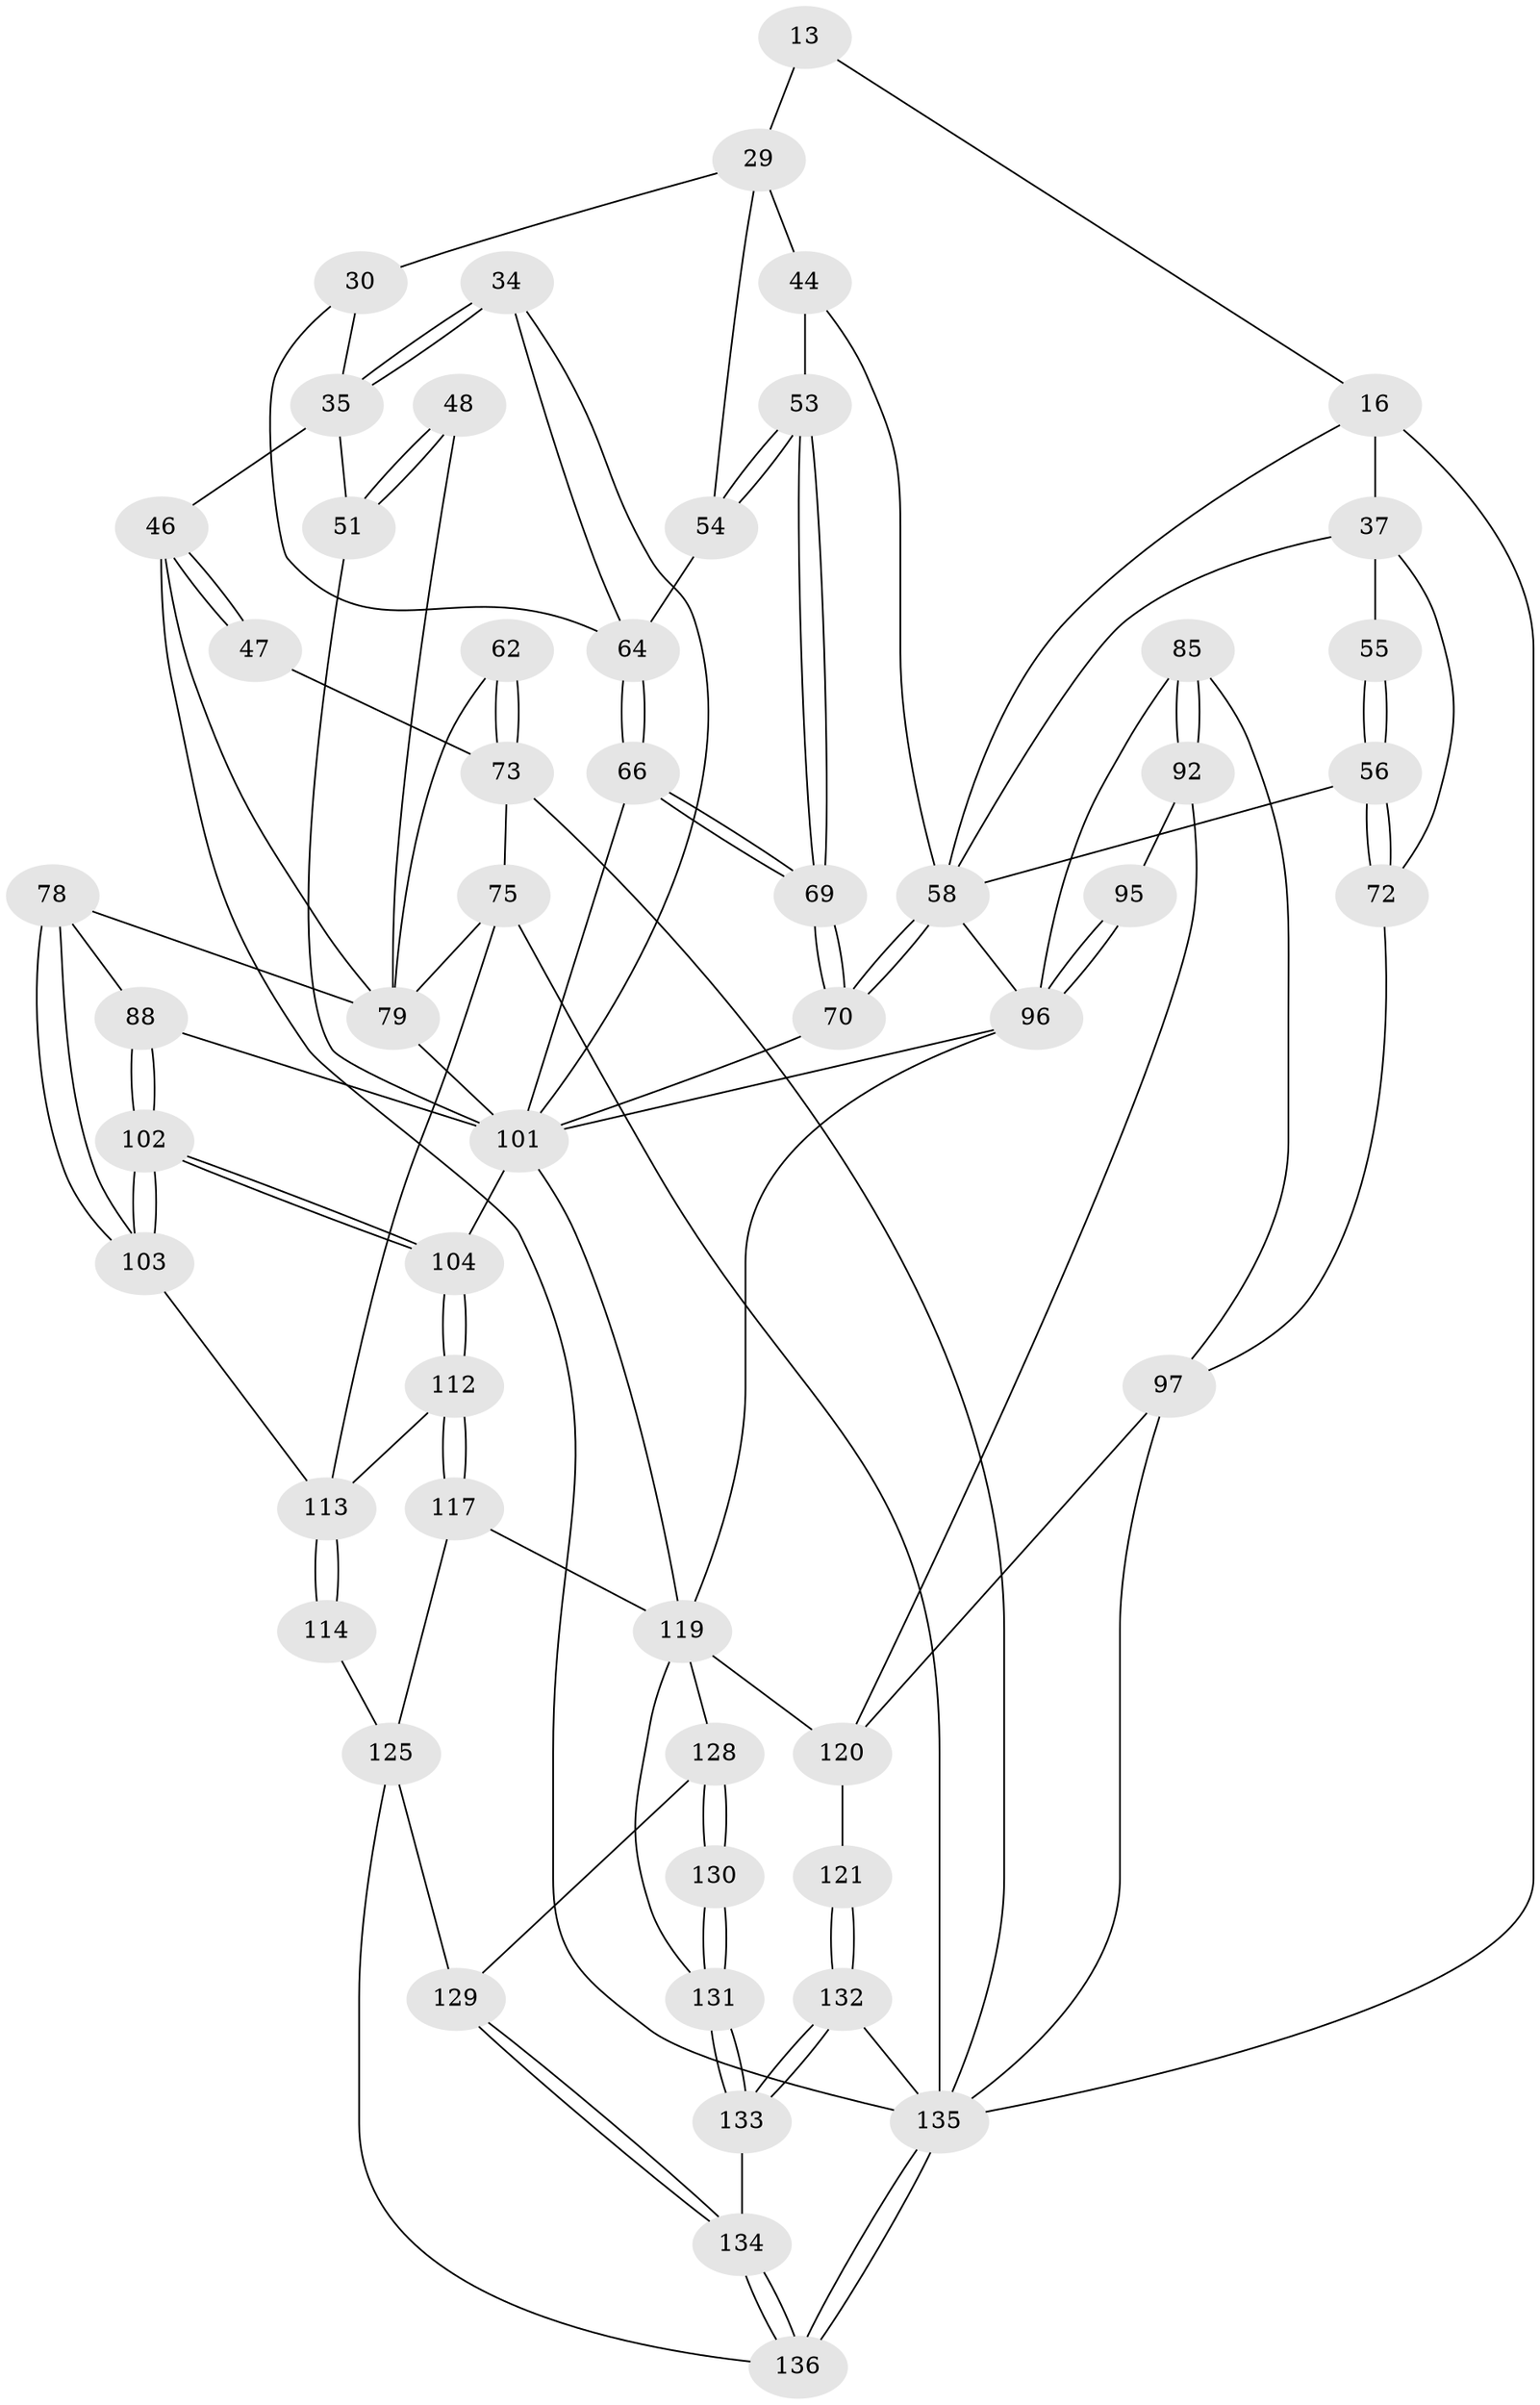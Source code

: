// original degree distribution, {3: 0.014705882352941176, 5: 0.5294117647058824, 4: 0.23529411764705882, 6: 0.22058823529411764}
// Generated by graph-tools (version 1.1) at 2025/05/03/04/25 22:05:35]
// undirected, 54 vertices, 122 edges
graph export_dot {
graph [start="1"]
  node [color=gray90,style=filled];
  13 [pos="+0.6365290250279845+0",super="+8"];
  16 [pos="+1+0",super="+15+14+2"];
  29 [pos="+0.5249340504275928+0.12947603181815537",super="+19+25"];
  30 [pos="+0.42035204571795604+0.1655500762110817",super="+10"];
  34 [pos="+0.41269981549926266+0.27203719418490435"];
  35 [pos="+0.3337778710480649+0.15972102017218923",super="+20"];
  37 [pos="+0.9625889653337961+0.2704012095848496",super="+26+27+36"];
  44 [pos="+0.6744017187988238+0.29589469166265747",super="+24+23"];
  46 [pos="+0.182331488653111+0.24306700891572727",super="+21+7"];
  47 [pos="+0.1616735724004584+0.25795858252258025"];
  48 [pos="+0.2571883426375391+0.24139691002821625"];
  51 [pos="+0.31362703190941005+0.2894063303887954",super="+38+39"];
  53 [pos="+0.5971755857319259+0.2966036699289148",super="+45"];
  54 [pos="+0.5520921767159114+0.2781120749140106",super="+50+42"];
  55 [pos="+0.9019872549868665+0.29031218235355405"];
  56 [pos="+0.8651446888303753+0.35594782300087574"];
  58 [pos="+0.7447157134577598+0.35241868954300565",super="+57+43+28+22"];
  62 [pos="+0.18958390457585123+0.4020106034692783"];
  64 [pos="+0.46726247658985315+0.3090082647206136",super="+33"];
  66 [pos="+0.5223863390660396+0.4424517639892175"];
  69 [pos="+0.5305385220063645+0.4468815106803627"];
  70 [pos="+0.5545231143614028+0.4853179223841661"];
  72 [pos="+0.955566765134883+0.4387786361310244",super="+71"];
  73 [pos="+0.02928774749162407+0.47693874849457646",super="+65+63"];
  75 [pos="+0+0.6788532657554049",super="+74"];
  78 [pos="+0.23205350193767102+0.5259993169223298"];
  79 [pos="+0.22737871014732122+0.4561264812967935",super="+61"];
  85 [pos="+0.8568008235801186+0.5268974617198036"];
  88 [pos="+0.338224669459118+0.5506081858046058",super="+77+87"];
  92 [pos="+0.8473561897311116+0.5902183573120812"];
  95 [pos="+0.7669787337247468+0.5773488666716293",super="+93+94"];
  96 [pos="+0.7003208253646329+0.5953156926773303",super="+82+81"];
  97 [pos="+0.9900493170953425+0.6758821510315718",super="+84+91"];
  101 [pos="+0.45926085299224034+0.6253147376970907",super="+100+98"];
  102 [pos="+0.3390089880766739+0.6449648751772694"];
  103 [pos="+0.1957513079429106+0.5826620955744981"];
  104 [pos="+0.3459776048105435+0.6579167663844084"];
  112 [pos="+0.32340356342441734+0.7272328250876872"];
  113 [pos="+0.2609270643220723+0.6909116542347615",super="+106"];
  114 [pos="+0.12267518440721614+0.7270160215831973"];
  117 [pos="+0.32494147006958723+0.739773895339766"];
  119 [pos="+0.656938206290396+0.8217021597142993",super="+110+109+116"];
  120 [pos="+0.8437813833921928+0.8108847106434731",super="+118+99"];
  121 [pos="+0.714527464318951+0.9067932202723643"];
  125 [pos="+0.22291714209149396+0.9164322787078943",super="+122"];
  128 [pos="+0.36147379139761077+0.8593116903601344"];
  129 [pos="+0.35934932259597363+0.8612948067617123"];
  130 [pos="+0.4417795291908915+0.8938097166165471"];
  131 [pos="+0.5637247810583009+1",super="+123+124"];
  132 [pos="+0.7162339248317383+1"];
  133 [pos="+0.5764172792940485+1"];
  134 [pos="+0.35305291175999565+1"];
  135 [pos="+0+1",super="+89+127"];
  136 [pos="+0.21369812117326945+1",super="+126"];
  13 -- 16 [weight=2];
  13 -- 29 [weight=2];
  16 -- 135 [weight=3];
  16 -- 37 [weight=2];
  16 -- 58;
  29 -- 30 [weight=2];
  29 -- 44 [weight=2];
  29 -- 54 [weight=2];
  30 -- 35;
  30 -- 64;
  34 -- 35;
  34 -- 35;
  34 -- 101;
  34 -- 64;
  35 -- 51 [weight=2];
  35 -- 46 [weight=2];
  37 -- 55 [weight=2];
  37 -- 72;
  37 -- 58;
  44 -- 58 [weight=2];
  44 -- 53;
  46 -- 47 [weight=2];
  46 -- 47;
  46 -- 135;
  46 -- 79;
  47 -- 73;
  48 -- 51 [weight=2];
  48 -- 51;
  48 -- 79;
  51 -- 101;
  53 -- 54 [weight=2];
  53 -- 54;
  53 -- 69;
  53 -- 69;
  54 -- 64 [weight=3];
  55 -- 56;
  55 -- 56;
  56 -- 72;
  56 -- 72;
  56 -- 58;
  58 -- 70;
  58 -- 70;
  58 -- 96;
  62 -- 73 [weight=2];
  62 -- 73;
  62 -- 79;
  64 -- 66;
  64 -- 66;
  66 -- 69;
  66 -- 69;
  66 -- 101;
  69 -- 70;
  69 -- 70;
  70 -- 101;
  72 -- 97 [weight=2];
  73 -- 135;
  73 -- 75;
  75 -- 113;
  75 -- 135;
  75 -- 79;
  78 -- 79;
  78 -- 103;
  78 -- 103;
  78 -- 88;
  79 -- 101;
  85 -- 92;
  85 -- 92;
  85 -- 97;
  85 -- 96;
  88 -- 102;
  88 -- 102;
  88 -- 101 [weight=3];
  92 -- 95;
  92 -- 120;
  95 -- 96 [weight=2];
  95 -- 96;
  96 -- 101;
  96 -- 119;
  97 -- 120 [weight=2];
  97 -- 135;
  101 -- 104;
  101 -- 119;
  102 -- 103;
  102 -- 103;
  102 -- 104;
  102 -- 104;
  103 -- 113;
  104 -- 112;
  104 -- 112;
  112 -- 113;
  112 -- 117;
  112 -- 117;
  113 -- 114 [weight=2];
  113 -- 114;
  114 -- 125;
  117 -- 125;
  117 -- 119;
  119 -- 120 [weight=2];
  119 -- 131 [weight=2];
  119 -- 128;
  120 -- 121 [weight=2];
  121 -- 132;
  121 -- 132;
  125 -- 129;
  125 -- 136;
  128 -- 129;
  128 -- 130;
  128 -- 130;
  129 -- 134;
  129 -- 134;
  130 -- 131 [weight=2];
  130 -- 131;
  131 -- 133;
  131 -- 133;
  132 -- 133;
  132 -- 133;
  132 -- 135;
  133 -- 134;
  134 -- 136;
  134 -- 136;
  135 -- 136 [weight=2];
  135 -- 136;
}
